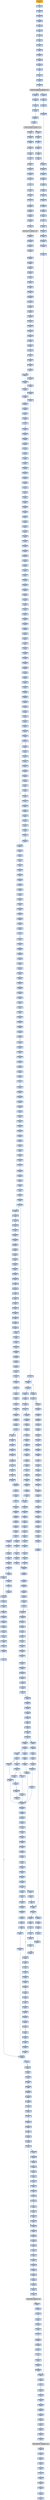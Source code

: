 strict digraph G {
	graph [bgcolor=transparent,
		name=G
	];
	node [color=lightsteelblue,
		fillcolor=lightsteelblue,
		shape=rectangle,
		style=filled
	];
	"0x00425b55"	[label="0x00425b55
repz"];
	"0x00425b57"	[label="0x00425b57
movl"];
	"0x00425b55" -> "0x00425b57"	[color="#000000"];
	"0x004258a5"	[label="0x004258a5
movl"];
	"0x004258a9"	[label="0x004258a9
shll"];
	"0x004258a5" -> "0x004258a9"	[color="#000000"];
	"0x00425a2f"	[label="0x00425a2f
jae"];
	"0x00425a38"	[label="0x00425a38
cmpl"];
	"0x00425a2f" -> "0x00425a38"	[color="#000000",
		label=T];
	"0x00425a31"	[label="0x00425a31
movl"];
	"0x00425a2f" -> "0x00425a31"	[color="#000000",
		label=F];
	"0x00425aab"	[label="0x00425aab
shll"];
	"0x00425aad"	[label="0x00425aad
addl"];
	"0x00425aab" -> "0x00425aad"	[color="#000000"];
	"0x0042505d"	[label="0x0042505d
jne"];
	"0x0042505f"	[label="0x0042505f
leal"];
	"0x0042505d" -> "0x0042505f"	[color="#000000",
		label=F];
	"0x004252b1"	[label="0x004252b1
addl"];
	"0x004252b3"	[label="0x004252b3
addl"];
	"0x004252b1" -> "0x004252b3"	[color="#000000"];
	"0x00425efc"	[label="0x00425efc
movl"];
	"0x00425f03"	[label="0x00425f03
testl"];
	"0x00425efc" -> "0x00425f03"	[color="#000000"];
	"0x00425276"	[label="0x00425276
je"];
	"0x00425389"	[label="0x00425389
movl"];
	"0x00425276" -> "0x00425389"	[color="#000000",
		label=T];
	"0x00425a8d"	[label="0x00425a8d
leal"];
	"0x00425a93"	[label="0x00425a93
movl"];
	"0x00425a8d" -> "0x00425a93"	[color="#000000"];
	"0x00425274"	[label="0x00425274
testl"];
	"0x00425274" -> "0x00425276"	[color="#000000"];
	"0x00425ab5"	[label="0x00425ab5
movl"];
	"0x00425ab9"	[label="0x00425ab9
leal"];
	"0x00425ab5" -> "0x00425ab9"	[color="#000000"];
	"0x0042591a"	[label="0x0042591a
movl"];
	"0x0042591e"	[label="0x0042591e
movl"];
	"0x0042591a" -> "0x0042591e"	[color="#000000"];
	"0x00425155"	[label="0x00425155
jmp"];
	"0x0042515f"	[label="0x0042515f
movl"];
	"0x00425155" -> "0x0042515f"	[color="#000000"];
	"0x0042593d"	[label="0x0042593d
jge"];
	"0x00425943"	[label="0x00425943
cmpl"];
	"0x0042593d" -> "0x00425943"	[color="#000000",
		label=F];
	"0x00425111"	[label="0x00425111
pushl"];
	"0x00425112"	[label="0x00425112
movl"];
	"0x00425111" -> "0x00425112"	[color="#000000"];
	"0x00425d2d"	[label="0x00425d2d
cmpl"];
	"0x00425d32"	[label="0x00425d32
jae"];
	"0x00425d2d" -> "0x00425d32"	[color="#000000"];
	"0x00425183"	[label="0x00425183
pushl"];
	"0x00425189"	[label="0x00425189
call"];
	"0x00425183" -> "0x00425189"	[color="#000000"];
	"0x004258bd"	[label="0x004258bd
movl"];
	"0x004258c1"	[label="0x004258c1
movl"];
	"0x004258bd" -> "0x004258c1"	[color="#000000"];
	"0x00425ab0"	[label="0x00425ab0
cmpl"];
	"0x00425ab3"	[label="0x00425ab3
jb"];
	"0x00425ab0" -> "0x00425ab3"	[color="#000000"];
	"0x00425035"	[label="0x00425035
leal"];
	"0x0042503b"	[label="0x0042503b
pushl"];
	"0x00425035" -> "0x0042503b"	[color="#000000"];
	"0x0042582c"	[label="0x0042582c
addl"];
	"0x00425831"	[label="0x00425831
ret"];
	"0x0042582c" -> "0x00425831"	[color="#000000"];
	"0x00425ce3"	[label="0x00425ce3
repz"];
	"0x00425ce5"	[label="0x00425ce5
popl"];
	"0x00425ce3" -> "0x00425ce5"	[color="#000000"];
	"0x00425aa8"	[label="0x00425aa8
addl"];
	"0x00425aa8" -> "0x00425aab"	[color="#000000"];
	"0x00425101"	[label="0x00425101
movb"];
	"0x00425103"	[label="0x00425103
cmpb"];
	"0x00425101" -> "0x00425103"	[color="#000000"];
	"0x00425a1b"	[label="0x00425a1b
jmp"];
	"0x00425a58"	[label="0x00425a58
movl"];
	"0x00425a1b" -> "0x00425a58"	[color="#000000"];
	"0x00425e26"	[label="0x00425e26
cmpl"];
	"0x00425e29"	[label="0x00425e29
jb"];
	"0x00425e26" -> "0x00425e29"	[color="#000000"];
	"0x00425b69"	[label="0x00425b69
pushl"];
	"0x00425b6a"	[label="0x00425b6a
movl"];
	"0x00425b69" -> "0x00425b6a"	[color="#000000"];
	"0x00425b76"	[label="0x00425b76
call"];
	"0x004257a4"	[label="0x004257a4
pushl"];
	"0x00425b76" -> "0x004257a4"	[color="#000000"];
	"0x00425375"	[label="0x00425375
movl"];
	"0x00425378"	[label="0x00425378
movl"];
	"0x00425375" -> "0x00425378"	[color="#000000"];
	"0x004251c8"	[label="0x004251c8
je"];
	"0x00425243"	[label="0x00425243
movl"];
	"0x004251c8" -> "0x00425243"	[color="#000000",
		label=T];
	"0x004256eb"	[label="0x004256eb
pushl"];
	"0x004256ec"	[label="0x004256ec
leal"];
	"0x004256eb" -> "0x004256ec"	[color="#000000"];
	"0x00425949"	[label="0x00425949
je"];
	"0x00425943" -> "0x00425949"	[color="#000000"];
	"0x00425926"	[label="0x00425926
addl"];
	"0x00425929"	[label="0x00425929
incl"];
	"0x00425926" -> "0x00425929"	[color="#000000"];
	"0x00425a83"	[label="0x00425a83
ret"];
	"0x00425a83" -> "0x00425d2d"	[color="#000000"];
	"0x00425e95"	[label="0x00425e95
addl"];
	"0x00425a83" -> "0x00425e95"	[color="#000000"];
	"0x0042587e"	[label="0x0042587e
movl"];
	"0x00425882"	[label="0x00425882
movl"];
	"0x0042587e" -> "0x00425882"	[color="#000000"];
	"0x004258a1"	[label="0x004258a1
movl"];
	"0x004258a1" -> "0x004258a5"	[color="#000000"];
	"0x0042503c"	[label="0x0042503c
call"];
	GETMODULEHANDLEA_KERNEL32_DLL	[color=lightgrey,
		fillcolor=lightgrey,
		label="GETMODULEHANDLEA_KERNEL32_DLL
GETMODULEHANDLEA-KERNEL32-DLL"];
	"0x0042503c" -> GETMODULEHANDLEA_KERNEL32_DLL	[color="#000000"];
	"0x004252ee"	[label="0x004252ee
testl"];
	"0x004252f0"	[label="0x004252f0
popl"];
	"0x004252ee" -> "0x004252f0"	[color="#000000"];
	"0x00425251"	[label="0x00425251
je"];
	"0x00425264"	[label="0x00425264
movl"];
	"0x00425251" -> "0x00425264"	[color="#000000",
		label=T];
	"0x00425abc"	[label="0x00425abc
pushl"];
	"0x00425ab9" -> "0x00425abc"	[color="#000000"];
	"0x00425826"	[label="0x00425826
movl"];
	"0x00425826" -> "0x0042582c"	[color="#000000"];
	"0x00425a07"	[label="0x00425a07
jae"];
	"0x00425a1d"	[label="0x00425a1d
cmpl"];
	"0x00425a07" -> "0x00425a1d"	[color="#000000",
		label=T];
	"0x00425a09"	[label="0x00425a09
movl"];
	"0x00425a07" -> "0x00425a09"	[color="#000000",
		label=F];
	"0x0042586d"	[label="0x0042586d
leal"];
	"0x00425871"	[label="0x00425871
incl"];
	"0x0042586d" -> "0x00425871"	[color="#000000"];
	"0x004258b7"	[label="0x004258b7
ja"];
	"0x004258b7" -> "0x004258bd"	[color="#000000",
		label=F];
	"0x00425b02"	[label="0x00425b02
movl"];
	"0x00425b06"	[label="0x00425b06
movl"];
	"0x00425b02" -> "0x00425b06"	[color="#000000"];
	"0x004252a8"	[label="0x004252a8
movl"];
	"0x004252aa"	[label="0x004252aa
testl"];
	"0x004252a8" -> "0x004252aa"	[color="#000000"];
	"0x00425f61"	[label="0x00425f61
movl"];
	"0x00425f63"	[label="0x00425f63
jmp"];
	"0x00425f61" -> "0x00425f63"	[color="#000000"];
	"0x00425f14"	[label="0x00425f14
jmp"];
	"0x00425f31"	[label="0x00425f31
movl"];
	"0x00425f14" -> "0x00425f31"	[color="#000000"];
	"0x00425093"	[label="0x00425093
orl"];
	"0x00425095"	[label="0x00425095
je"];
	"0x00425093" -> "0x00425095"	[color="#000000"];
	"0x004257a5"	[label="0x004257a5
movl"];
	"0x004257a7"	[label="0x004257a7
pushl"];
	"0x004257a5" -> "0x004257a7"	[color="#000000"];
	"0x004250fc"	[label="0x004250fc
call"];
	"0x004256c8"	[label="0x004256c8
movl"];
	"0x004250fc" -> "0x004256c8"	[color="#000000"];
	"0x004251c0"	[label="0x004251c0
movl"];
	"0x004251c6"	[label="0x004251c6
subl"];
	"0x004251c0" -> "0x004251c6"	[color="#000000"];
	"0x00425e46"	[label="0x00425e46
movl"];
	"0x00425e49"	[label="0x00425e49
movl"];
	"0x00425e46" -> "0x00425e49"	[color="#000000"];
	"0x00425eab"	[label="0x00425eab
movb"];
	"0x00425ead"	[label="0x00425ead
incl"];
	"0x00425eab" -> "0x00425ead"	[color="#000000"];
	"0x004259a1"	[label="0x004259a1
popl"];
	"0x004259a2"	[label="0x004259a2
popl"];
	"0x004259a1" -> "0x004259a2"	[color="#000000"];
	"0x0042501a"	[label="0x0042501a
addl"];
	"0x0042501c"	[label="0x0042501c
subl"];
	"0x0042501a" -> "0x0042501c"	[color="#000000"];
	"0x0042572f"	[label="0x0042572f
ret"];
	"0x0042572f" -> "0x00425101"	[color="#000000"];
	"0x00425405"	[label="0x00425405
pushl"];
	"0x00425406"	[label="0x00425406
addl"];
	"0x00425405" -> "0x00425406"	[color="#000000"];
	"0x004251b0"	[label="0x004251b0
je"];
	"0x004251ba"	[label="0x004251ba
movl"];
	"0x004251b0" -> "0x004251ba"	[color="#000000",
		label=T];
	"0x0042504e"	[label="0x0042504e
pushl"];
	"0x0042504f"	[label="0x0042504f
call"];
	"0x0042504e" -> "0x0042504f"	[color="#000000"];
	"0x004250a1"	[label="0x004250a1
leal"];
	"0x00425095" -> "0x004250a1"	[color="#000000",
		label=T];
	"0x00425f39"	[label="0x00425f39
movl"];
	"0x00425f3d"	[label="0x00425f3d
incl"];
	"0x00425f39" -> "0x00425f3d"	[color="#000000"];
	"0x004258c9"	[label="0x004258c9
cmpl"];
	"0x004258cc"	[label="0x004258cc
movl"];
	"0x004258c9" -> "0x004258cc"	[color="#000000"];
	"0x004259bc"	[label="0x004259bc
jb"];
	"0x004259be"	[label="0x004259be
movl"];
	"0x004259bc" -> "0x004259be"	[color="#000000",
		label=F];
	"0x004259ee"	[label="0x004259ee
movl"];
	"0x004259bc" -> "0x004259ee"	[color="#000000",
		label=T];
	"0x00425f22"	[label="0x00425f22
leal"];
	"0x00425f25"	[label="0x00425f25
movl"];
	"0x00425f22" -> "0x00425f25"	[color="#000000"];
	"0x0042585e"	[label="0x0042585e
movl"];
	"0x00425862"	[label="0x00425862
jbe"];
	"0x0042585e" -> "0x00425862"	[color="#000000"];
	"0x00425cf1"	[label="0x00425cf1
ret"];
	"0x00425f6c"	[label="0x00425f6c
testb"];
	"0x00425cf1" -> "0x00425f6c"	[color="#000000"];
	"0x0042517c"	[label="0x0042517c
pushl"];
	"0x00425181"	[label="0x00425181
pushl"];
	"0x0042517c" -> "0x00425181"	[color="#000000"];
	"0x004257b1"	[label="0x004257b1
jb"];
	"0x004257e8"	[label="0x004257e8
movl"];
	"0x004257b1" -> "0x004257e8"	[color="#000000",
		label=T];
	"0x004257b3"	[label="0x004257b3
pushl"];
	"0x004257b1" -> "0x004257b3"	[color="#000000",
		label=F];
	"0x00425e90"	[label="0x00425e90
call"];
	"0x004259b0"	[label="0x004259b0
pushl"];
	"0x00425e90" -> "0x004259b0"	[color="#000000"];
	"0x00425ab3" -> "0x00425ab5"	[color="#000000",
		label=F];
	"0x00425062"	[label="0x00425062
jmp"];
	"0x0042505f" -> "0x00425062"	[color="#000000"];
	"0x00425e20"	[label="0x00425e20
testb"];
	"0x00425e22"	[label="0x00425e22
movl"];
	"0x00425e20" -> "0x00425e22"	[color="#000000"];
	"0x004259fb"	[label="0x004259fb
shrl"];
	"0x004259fd"	[label="0x004259fd
movl"];
	"0x004259fb" -> "0x004259fd"	[color="#000000"];
	"0x004250aa"	[label="0x004250aa
je"];
	"0x004250b0"	[label="0x004250b0
pushl"];
	"0x004250aa" -> "0x004250b0"	[color="#000000",
		label=F];
	"0x004252c8"	[label="0x004252c8
je"];
	"0x00425373"	[label="0x00425373
movl"];
	"0x004252c8" -> "0x00425373"	[color="#000000",
		label=T];
	"0x00425d3e"	[label="0x00425d3e
movl"];
	"0x00425d42"	[label="0x00425d42
jmp"];
	"0x00425d3e" -> "0x00425d42"	[color="#000000"];
	"0x004257eb"	[label="0x004257eb
movl"];
	"0x004257ee"	[label="0x004257ee
movl"];
	"0x004257eb" -> "0x004257ee"	[color="#000000"];
	"0x00425bc5"	[label="0x00425bc5
movl"];
	"0x00425bc7"	[label="0x00425bc7
call"];
	"0x00425bc5" -> "0x00425bc7"	[color="#000000"];
	"0x00425cb2"	[label="0x00425cb2
movb"];
	"0x00425cb9"	[label="0x00425cb9
xorl"];
	"0x00425cb2" -> "0x00425cb9"	[color="#000000"];
	"0x004257f2"	[label="0x004257f2
subl"];
	"0x004257ee" -> "0x004257f2"	[color="#000000"];
	"0x004257ad"	[label="0x004257ad
pushl"];
	"0x004257ae"	[label="0x004257ae
cmpl"];
	"0x004257ad" -> "0x004257ae"	[color="#000000"];
	VIRTUALFREE_KERNEL32_DLL	[color=lightgrey,
		fillcolor=lightgrey,
		label="VIRTUALFREE_KERNEL32_DLL
VIRTUALFREE-KERNEL32-DLL"];
	"0x00425189" -> VIRTUALFREE_KERNEL32_DLL	[color="#000000"];
	"0x00425a19"	[label="0x00425a19
movl"];
	"0x00425a19" -> "0x00425a1b"	[color="#000000"];
	"0x00425ecb"	[label="0x00425ecb
movl"];
	"0x00425ece"	[label="0x00425ece
movl"];
	"0x00425ecb" -> "0x00425ece"	[color="#000000"];
	"0x00425a11"	[label="0x00425a11
shrl"];
	"0x00425a14"	[label="0x00425a14
xorl"];
	"0x00425a11" -> "0x00425a14"	[color="#000000"];
	"0x004259c9"	[label="0x004259c9
movl"];
	"0x004259cc"	[label="0x004259cc
movl"];
	"0x004259c9" -> "0x004259cc"	[color="#000000"];
	"0x00425b59"	[label="0x00425b59
stosb"];
	"0x00425b57" -> "0x00425b59"	[color="#000000"];
	"0x00425907"	[label="0x00425907
movw"];
	"0x0042590a"	[label="0x0042590a
shrl"];
	"0x00425907" -> "0x0042590a"	[color="#000000"];
	"0x00425e36"	[label="0x00425e36
movl"];
	"0x00425e39"	[label="0x00425e39
movl"];
	"0x00425e36" -> "0x00425e39"	[color="#000000"];
	"0x004256d2"	[label="0x004256d2
leal"];
	"0x004256d6"	[label="0x004256d6
pushl"];
	"0x004256d2" -> "0x004256d6"	[color="#000000"];
	"0x0042540f"	[label="0x0042540f
movl"];
	"0x00425415"	[label="0x00425415
popa"];
	"0x0042540f" -> "0x00425415"	[color="#000000"];
	"0x00425f74"	[label="0x00425f74
jb"];
	"0x00425f7a"	[label="0x00425f7a
movl"];
	"0x00425f74" -> "0x00425f7a"	[color="#000000",
		label=F];
	"0x004252f1"	[label="0x004252f1
jne"];
	"0x004252f0" -> "0x004252f1"	[color="#000000"];
	"0x00425ce6"	[label="0x00425ce6
popl"];
	"0x00425ce5" -> "0x00425ce6"	[color="#000000"];
	"0x00425b43"	[label="0x00425b43
movl"];
	"0x00425b49"	[label="0x00425b49
movl"];
	"0x00425b43" -> "0x00425b49"	[color="#000000"];
	"0x00425271"	[label="0x00425271
movl"];
	"0x00425271" -> "0x00425274"	[color="#000000"];
	"0x00425161"	[label="0x00425161
movl"];
	"0x00425163"	[label="0x00425163
addl"];
	"0x00425161" -> "0x00425163"	[color="#000000"];
	"0x004250a7"	[label="0x004250a7
cmpl"];
	"0x004250a1" -> "0x004250a7"	[color="#000000"];
	"0x00425e6a"	[label="0x00425e6a
movl"];
	"0x00425e6d"	[label="0x00425e6d
movl"];
	"0x00425e6a" -> "0x00425e6d"	[color="#000000"];
	"0x0042500d"	[label="0x0042500d
ret"];
	"0x00425008"	[label="0x00425008
jmp"];
	"0x0042500d" -> "0x00425008"	[color="#000000"];
	"0x00425911"	[label="0x00425911
movl"];
	"0x00425915"	[label="0x00425915
andl"];
	"0x00425911" -> "0x00425915"	[color="#000000"];
	"0x004259b5"	[label="0x004259b5
pushl"];
	"0x004259b6"	[label="0x004259b6
movl"];
	"0x004259b5" -> "0x004259b6"	[color="#000000"];
	"0x00425e8a"	[label="0x00425e8a
leal"];
	"0x00425e8a" -> "0x00425e90"	[color="#000000"];
	"0x0042504d"	[label="0x0042504d
pushl"];
	"0x0042504d" -> "0x0042504e"	[color="#000000"];
	"0x00425a42"	[label="0x00425a42
jmp"];
	"0x00425a42" -> "0x00425a58"	[color="#000000"];
	"0x004251c6" -> "0x004251c8"	[color="#000000"];
	"0x00425022"	[label="0x00425022
cmpl"];
	"0x00425029"	[label="0x00425029
movl"];
	"0x00425022" -> "0x00425029"	[color="#000000"];
	"0x00425bb6"	[label="0x00425bb6
jne"];
	"0x00425bc3"	[label="0x00425bc3
xorl"];
	"0x00425bb6" -> "0x00425bc3"	[color="#000000",
		label=T];
	"0x0042597a"	[label="0x0042597a
andl"];
	"0x0042597f"	[label="0x0042597f
movl"];
	"0x0042597a" -> "0x0042597f"	[color="#000000"];
	"0x004259b1"	[label="0x004259b1
pushl"];
	"0x004259b2"	[label="0x004259b2
pushl"];
	"0x004259b1" -> "0x004259b2"	[color="#000000"];
	"0x00425a22"	[label="0x00425a22
cmpl"];
	"0x00425a25"	[label="0x00425a25
sbbl"];
	"0x00425a22" -> "0x00425a25"	[color="#000000"];
	"0x0042580f"	[label="0x0042580f
movl"];
	"0x00425813"	[label="0x00425813
movl"];
	"0x0042580f" -> "0x00425813"	[color="#000000"];
	"0x00425176"	[label="0x00425176
andl"];
	"0x00425179"	[label="0x00425179
repz"];
	"0x00425176" -> "0x00425179"	[color="#000000"];
	"0x004257bd"	[label="0x004257bd
incl"];
	"0x004257be"	[label="0x004257be
movb"];
	"0x004257bd" -> "0x004257be"	[color="#000000"];
	"0x00425ca5"	[label="0x00425ca5
jne"];
	"0x00425ca5" -> "0x00425cb2"	[color="#000000",
		label=T];
	"0x00425f6e"	[label="0x00425f6e
je"];
	"0x00425f6c" -> "0x00425f6e"	[color="#000000"];
	"0x00425ccd"	[label="0x00425ccd
movb"];
	"0x00425cd4"	[label="0x00425cd4
movl"];
	"0x00425ccd" -> "0x00425cd4"	[color="#000000"];
	"0x00425840"	[label="0x00425840
movl"];
	"0x00425845"	[label="0x00425845
movl"];
	"0x00425840" -> "0x00425845"	[color="#000000"];
	"0x00425398"	[label="0x00425398
pushl"];
	"0x0042539a"	[label="0x0042539a
pushl"];
	"0x00425398" -> "0x0042539a"	[color="#000000"];
	"0x004257de"	[label="0x004257de
movl"];
	"0x004257e0"	[label="0x004257e0
movl"];
	"0x004257de" -> "0x004257e0"	[color="#000000"];
	"0x004257e5"	[label="0x004257e5
jae"];
	"0x004257e7"	[label="0x004257e7
popl"];
	"0x004257e5" -> "0x004257e7"	[color="#000000",
		label=F];
	"0x004258c4"	[label="0x004258c4
movl"];
	"0x004258c1" -> "0x004258c4"	[color="#000000"];
	"0x00425365"	[label="0x00425365
movl"];
	"0x004252f1" -> "0x00425365"	[color="#000000",
		label=T];
	"0x004257e3"	[label="0x004257e3
cmpl"];
	"0x004257e0" -> "0x004257e3"	[color="#000000"];
	"0x00425e50"	[label="0x00425e50
andl"];
	"0x00425e55"	[label="0x00425e55
addl"];
	"0x00425e50" -> "0x00425e55"	[color="#000000"];
	"0x0042526f"	[label="0x0042526f
addl"];
	"0x0042526f" -> "0x00425271"	[color="#000000"];
	"0x0042599f"	[label="0x0042599f
jb"];
	"0x0042599f" -> "0x004259a1"	[color="#000000",
		label=F];
	"0x00425b6c"	[label="0x00425b6c
pushl"];
	"0x00425b6a" -> "0x00425b6c"	[color="#000000"];
	"0x0042537e"	[label="0x0042537e
movl"];
	"0x00425384"	[label="0x00425384
jmp"];
	"0x0042537e" -> "0x00425384"	[color="#000000"];
	"0x004257ae" -> "0x004257b1"	[color="#000000"];
	"0x0042540d"	[label="0x0042540d
orl"];
	"0x0042540d" -> "0x0042540f"	[color="#000000"];
	"0x0042538f"	[label="0x0042538f
movl"];
	"0x00425389" -> "0x0042538f"	[color="#000000"];
	"0x004259ad"	[label="0x004259ad
ret"];
	"0x00425ca3"	[label="0x00425ca3
testb"];
	"0x004259ad" -> "0x00425ca3"	[color="#000000"];
	"0x00425bb4"	[label="0x00425bb4
testb"];
	"0x004259ad" -> "0x00425bb4"	[color="#000000"];
	"0x00425ede"	[label="0x00425ede
subl"];
	"0x00425ee0"	[label="0x00425ee0
addl"];
	"0x00425ede" -> "0x00425ee0"	[color="#000000"];
	"0x004259a3"	[label="0x004259a3
popl"];
	"0x004259a4"	[label="0x004259a4
movb"];
	"0x004259a3" -> "0x004259a4"	[color="#000000"];
	"0x0042590d"	[label="0x0042590d
repz"];
	"0x0042590f"	[label="0x0042590f
movl"];
	"0x0042590d" -> "0x0042590f"	[color="#000000"];
	"0x00425994"	[label="0x00425994
movl"];
	"0x00425996"	[label="0x00425996
movl"];
	"0x00425994" -> "0x00425996"	[color="#000000"];
	"0x00425f5d"	[label="0x00425f5d
movl"];
	"0x00425f5d" -> "0x00425f61"	[color="#000000"];
	"0x0042516f"	[label="0x0042516f
sarl"];
	"0x00425172"	[label="0x00425172
repz"];
	"0x0042516f" -> "0x00425172"	[color="#000000"];
	"0x00425a5a"	[label="0x00425a5a
movl"];
	"0x00425a58" -> "0x00425a5a"	[color="#000000"];
	"0x00425f51"	[label="0x00425f51
movl"];
	"0x00425f53"	[label="0x00425f53
cmpl"];
	"0x00425f51" -> "0x00425f53"	[color="#000000"];
	"0x00425a27"	[label="0x00425a27
addl"];
	"0x00425a25" -> "0x00425a27"	[color="#000000"];
	"0x00425e58"	[label="0x00425e58
orl"];
	"0x00425e55" -> "0x00425e58"	[color="#000000"];
	"0x00425888"	[label="0x00425888
movl"];
	"0x0042588c"	[label="0x0042588c
xorl"];
	"0x00425888" -> "0x0042588c"	[color="#000000"];
	"0x00425f55"	[label="0x00425f55
jb"];
	"0x00425f53" -> "0x00425f55"	[color="#000000"];
	"0x004257e8" -> "0x004257eb"	[color="#000000"];
	"0x0042508d"	[label="0x0042508d
movl"];
	"0x00425062" -> "0x0042508d"	[color="#000000"];
	"0x0042590a" -> "0x0042590d"	[color="#000000"];
	"0x00425a3b"	[label="0x00425a3b
jae"];
	"0x00425a3d"	[label="0x00425a3d
movl"];
	"0x00425a3b" -> "0x00425a3d"	[color="#000000",
		label=F];
	"0x00425a44"	[label="0x00425a44
cmpl"];
	"0x00425a3b" -> "0x00425a44"	[color="#000000",
		label=T];
	"0x0042596d"	[label="0x0042596d
movb"];
	"0x00425970"	[label="0x00425970
testb"];
	"0x0042596d" -> "0x00425970"	[color="#000000"];
	"0x00425ee2"	[label="0x00425ee2
shrl"];
	"0x00425ee0" -> "0x00425ee2"	[color="#000000"];
	"0x00425f2b"	[label="0x00425f2b
movl"];
	"0x00425f2b" -> "0x00425f31"	[color="#000000"];
	"0x00425f4e"	[label="0x00425f4e
movb"];
	"0x00425f4e" -> "0x00425f51"	[color="#000000"];
	"0x00425cbb"	[label="0x00425cbb
cmpb"];
	"0x00425cc3"	[label="0x00425cc3
jne"];
	"0x00425cbb" -> "0x00425cc3"	[color="#000000"];
	"0x0042588e"	[label="0x0042588e
movl"];
	"0x0042588c" -> "0x0042588e"	[color="#000000"];
	"0x004259c2"	[label="0x004259c2
incl"];
	"0x004259c3"	[label="0x004259c3
movb"];
	"0x004259c2" -> "0x004259c3"	[color="#000000"];
	"0x004256ea"	[label="0x004256ea
pushl"];
	"0x004256ea" -> "0x004256eb"	[color="#000000"];
	"0x00425af9"	[label="0x00425af9
addl"];
	"0x00425afe"	[label="0x00425afe
popl"];
	"0x00425af9" -> "0x00425afe"	[color="#000000"];
	"0x00425ceb"	[label="0x00425ceb
addl"];
	"0x00425ceb" -> "0x00425cf1"	[color="#000000"];
	"0x00425ce7"	[label="0x00425ce7
popl"];
	"0x00425ce6" -> "0x00425ce7"	[color="#000000"];
	"0x00425abd"	[label="0x00425abd
pushl"];
	"0x00425ac2"	[label="0x00425ac2
call"];
	"0x00425abd" -> "0x00425ac2"	[color="#000000"];
	"0x00425e4c"	[label="0x00425e4c
movl"];
	"0x00425e4c" -> "0x00425e50"	[color="#000000"];
	"0x00425f3e"	[label="0x00425f3e
leal"];
	"0x00425f41"	[label="0x00425f41
cmpl"];
	"0x00425f3e" -> "0x00425f41"	[color="#000000"];
	"0x00425cc3" -> "0x00425ccd"	[color="#000000",
		label=T];
	"0x00425cc5"	[label="0x00425cc5
incl"];
	"0x00425cc3" -> "0x00425cc5"	[color="#000000",
		label=F];
	"0x0042584b"	[label="0x0042584b
xorl"];
	"0x0042584d"	[label="0x0042584d
leal"];
	"0x0042584b" -> "0x0042584d"	[color="#000000"];
	"0x00425964"	[label="0x00425964
jbe"];
	"0x00425966"	[label="0x00425966
movl"];
	"0x00425964" -> "0x00425966"	[color="#000000",
		label=F];
	"0x00425e67"	[label="0x00425e67
movl"];
	"0x00425e67" -> "0x00425e6a"	[color="#000000"];
	"0x00425269"	[label="0x00425269
movl"];
	"0x00425269" -> "0x0042526f"	[color="#000000"];
	"0x00425a96"	[label="0x00425a96
call"];
	"0x00425cf2"	[label="0x00425cf2
call"];
	"0x00425a96" -> "0x00425cf2"	[color="#000000"];
	"0x0042583f"	[label="0x0042583f
pushl"];
	"0x0042583f" -> "0x00425840"	[color="#000000"];
	"0x004257fb"	[label="0x004257fb
subl"];
	"0x004257fd"	[label="0x004257fd
andl"];
	"0x004257fb" -> "0x004257fd"	[color="#000000"];
	"0x00425e9c"	[label="0x00425e9c
cmpl"];
	"0x00425ea0"	[label="0x00425ea0
jb"];
	"0x00425e9c" -> "0x00425ea0"	[color="#000000"];
	"0x00425af8"	[label="0x00425af8
popl"];
	"0x00425af8" -> "0x00425af9"	[color="#000000"];
	"0x004256cc"	[label="0x004256cc
subl"];
	"0x004256c8" -> "0x004256cc"	[color="#000000"];
	"0x00425289"	[label="0x00425289
jne"];
	"0x00425292"	[label="0x00425292
movl"];
	"0x00425289" -> "0x00425292"	[color="#000000",
		label=T];
	"0x004258d3"	[label="0x004258d3
jl"];
	"0x004258d5"	[label="0x004258d5
movl"];
	"0x004258d3" -> "0x004258d5"	[color="#000000",
		label=F];
	"0x00425922"	[label="0x00425922
movl"];
	"0x004258d3" -> "0x00425922"	[color="#000000",
		label=T];
	"0x004258cf"	[label="0x004258cf
movl"];
	"0x004258cc" -> "0x004258cf"	[color="#000000"];
	"0x0042540c"	[label="0x0042540c
popl"];
	"0x00425406" -> "0x0042540c"	[color="#000000"];
	"0x00425851"	[label="0x00425851
xorl"];
	"0x00425853"	[label="0x00425853
repz"];
	"0x00425851" -> "0x00425853"	[color="#000000"];
	"0x00425e80"	[label="0x00425e80
subl"];
	"0x00425e82"	[label="0x00425e82
andl"];
	"0x00425e80" -> "0x00425e82"	[color="#000000"];
	"0x00425f37"	[label="0x00425f37
movl"];
	"0x00425f37" -> "0x00425f39"	[color="#000000"];
	"0x004250fa"	[label="0x004250fa
pushl"];
	"0x004250fb"	[label="0x004250fb
pushl"];
	"0x004250fa" -> "0x004250fb"	[color="#000000"];
	"0x00425a62"	[label="0x00425a62
movl"];
	"0x00425a65"	[label="0x00425a65
movl"];
	"0x00425a62" -> "0x00425a65"	[color="#000000"];
	"0x00425e74"	[label="0x00425e74
addl"];
	"0x00425e76"	[label="0x00425e76
shrl"];
	"0x00425e74" -> "0x00425e76"	[color="#000000"];
	"0x00425d3a"	[label="0x00425d3a
incl"];
	"0x00425d3b"	[label="0x00425d3b
incl"];
	"0x00425d3a" -> "0x00425d3b"	[color="#000000"];
	"0x00425b30"	[label="0x00425b30
xorl"];
	"0x00425b32"	[label="0x00425b32
movl"];
	"0x00425b30" -> "0x00425b32"	[color="#000000"];
	"0x00425a7d"	[label="0x00425a7d
popl"];
	"0x00425a7e"	[label="0x00425a7e
popl"];
	"0x00425a7d" -> "0x00425a7e"	[color="#000000"];
	"0x004257cb"	[label="0x004257cb
shll"];
	"0x004257ce"	[label="0x004257ce
andl"];
	"0x004257cb" -> "0x004257ce"	[color="#000000"];
	"0x00425b6d"	[label="0x00425b6d
pushl"];
	"0x00425b6c" -> "0x00425b6d"	[color="#000000"];
	"0x00425983"	[label="0x00425983
movl"];
	"0x00425986"	[label="0x00425986
xorl"];
	"0x00425983" -> "0x00425986"	[color="#000000"];
	"0x0042500b"	[label="0x0042500b
incl"];
	"0x0042500c"	[label="0x0042500c
pushl"];
	"0x0042500b" -> "0x0042500c"	[color="#000000"];
	"0x0042500a"	[label="0x0042500a
popl"];
	"0x0042500a" -> "0x0042500b"	[color="#000000"];
	"0x0042599c"	[label="0x0042599c
incl"];
	"0x0042599d"	[label="0x0042599d
cmpl"];
	"0x0042599c" -> "0x0042599d"	[color="#000000"];
	"0x00425b12"	[label="0x00425b12
movl"];
	"0x00425b14"	[label="0x00425b14
movl"];
	"0x00425b12" -> "0x00425b14"	[color="#000000"];
	"0x00425056"	[label="0x00425056
movb"];
	"0x00425058"	[label="0x00425058
scasb"];
	"0x00425056" -> "0x00425058"	[color="#000000"];
	"0x00425f81"	[label="0x00425f81
popl"];
	"0x00425f82"	[label="0x00425f82
popl"];
	"0x00425f81" -> "0x00425f82"	[color="#000000"];
	"0x0042598f"	[label="0x0042598f
leal"];
	"0x00425993"	[label="0x00425993
incl"];
	"0x0042598f" -> "0x00425993"	[color="#000000"];
	"0x00425249"	[label="0x00425249
movl"];
	"0x0042524f"	[label="0x0042524f
orl"];
	"0x00425249" -> "0x0042524f"	[color="#000000"];
	"0x00425bad"	[label="0x00425bad
movl"];
	"0x00425baf"	[label="0x00425baf
call"];
	"0x00425bad" -> "0x00425baf"	[color="#000000"];
	"0x0042592b"	[label="0x0042592b
addl"];
	"0x0042592e"	[label="0x0042592e
cmpl"];
	"0x0042592b" -> "0x0042592e"	[color="#000000"];
	"0x00425879"	[label="0x00425879
movl"];
	"0x00425879" -> "0x0042587e"	[color="#000000"];
	"0x00425aff"	[label="0x00425aff
ret"];
	"0x004256dc"	[label="0x004256dc
movl"];
	"0x00425aff" -> "0x004256dc"	[color="#000000"];
	"0x00425042"	[label="0x00425042
movl"];
	"0x00425048"	[label="0x00425048
movl"];
	"0x00425042" -> "0x00425048"	[color="#000000"];
	"0x004257db"	[label="0x004257db
movl"];
	"0x004257db" -> "0x004257de"	[color="#000000"];
	"0x00425e42"	[label="0x00425e42
movb"];
	"0x00425e42" -> "0x00425e46"	[color="#000000"];
	"0x00425e41"	[label="0x00425e41
incl"];
	"0x00425e41" -> "0x00425e42"	[color="#000000"];
	"0x00425a5d"	[label="0x00425a5d
addl"];
	"0x00425a5f"	[label="0x00425a5f
movl"];
	"0x00425a5d" -> "0x00425a5f"	[color="#000000"];
	"0x00425169"	[label="0x00425169
movl"];
	"0x00425163" -> "0x00425169"	[color="#000000"];
	"0x00425f43"	[label="0x00425f43
movl"];
	"0x00425f45"	[label="0x00425f45
jae"];
	"0x00425f43" -> "0x00425f45"	[color="#000000"];
	"0x00425a00"	[label="0x00425a00
andl"];
	"0x00425a05"	[label="0x00425a05
cmpl"];
	"0x00425a00" -> "0x00425a05"	[color="#000000"];
	"0x00425935"	[label="0x00425935
movl"];
	"0x00425939"	[label="0x00425939
movl"];
	"0x00425935" -> "0x00425939"	[color="#000000"];
	"0x00425e72"	[label="0x00425e72
subl"];
	"0x00425e72" -> "0x00425e74"	[color="#000000"];
	"0x00425d3c"	[label="0x00425d3c
movl"];
	"0x00425d3c" -> "0x00425d3e"	[color="#000000"];
	"0x004259a2" -> "0x004259a3"	[color="#000000"];
	"0x004258e9"	[label="0x004258e9
movl"];
	"0x004258eb"	[label="0x004258eb
andl"];
	"0x004258e9" -> "0x004258eb"	[color="#000000"];
	"0x00425392"	[label="0x00425392
addl"];
	"0x0042538f" -> "0x00425392"	[color="#000000"];
	"0x00425eae"	[label="0x00425eae
movb"];
	"0x00425eb2"	[label="0x00425eb2
movl"];
	"0x00425eae" -> "0x00425eb2"	[color="#000000"];
	"0x00425e78"	[label="0x00425e78
movl"];
	"0x00425e76" -> "0x00425e78"	[color="#000000"];
	"0x00425cf8"	[label="0x00425cf8
popl"];
	"0x00425cf9"	[label="0x00425cf9
subl"];
	"0x00425cf8" -> "0x00425cf9"	[color="#000000"];
	"0x00425804"	[label="0x00425804
addl"];
	"0x00425806"	[label="0x00425806
popl"];
	"0x00425804" -> "0x00425806"	[color="#000000"];
	"0x00425aa2"	[label="0x00425aa2
popl"];
	"0x00425aa3"	[label="0x00425aa3
movl"];
	"0x00425aa2" -> "0x00425aa3"	[color="#000000"];
	"0x00425ef3"	[label="0x00425ef3
shrl"];
	"0x00425ef5"	[label="0x00425ef5
addl"];
	"0x00425ef3" -> "0x00425ef5"	[color="#000000"];
	"0x0042595a"	[label="0x0042595a
movl"];
	"0x00425949" -> "0x0042595a"	[color="#000000",
		label=T];
	"0x0042524f" -> "0x00425251"	[color="#000000"];
	"0x004257a8"	[label="0x004257a8
movl"];
	"0x004257a7" -> "0x004257a8"	[color="#000000"];
	"0x00425121"	[label="0x00425121
je"];
	"0x00425151"	[label="0x00425151
popl"];
	"0x00425121" -> "0x00425151"	[color="#000000",
		label=T];
	"0x004252bb"	[label="0x004252bb
movl"];
	"0x004252be"	[label="0x004252be
addl"];
	"0x004252bb" -> "0x004252be"	[color="#000000"];
	"0x00425a86"	[label="0x00425a86
pushl"];
	"0x00425a87"	[label="0x00425a87
movl"];
	"0x00425a86" -> "0x00425a87"	[color="#000000"];
	"0x00425b2a"	[label="0x00425b2a
movl"];
	"0x00425b2a" -> "0x00425b30"	[color="#000000"];
	"0x00425384" -> "0x00425271"	[color="#000000"];
	"0x00425e3f"	[label="0x00425e3f
movb"];
	"0x00425e3f" -> "0x00425e41"	[color="#000000"];
	"0x00425877"	[label="0x00425877
jb"];
	"0x00425877" -> "0x00425879"	[color="#000000",
		label=F];
	"0x004259b0" -> "0x004259b1"	[color="#000000"];
	"0x00425f47"	[label="0x00425f47
movl"];
	"0x00425f45" -> "0x00425f47"	[color="#000000",
		label=F];
	"0x00425ee4"	[label="0x00425ee4
movl"];
	"0x00425ee2" -> "0x00425ee4"	[color="#000000"];
	"0x0042502f"	[label="0x0042502f
jne"];
	"0x00425029" -> "0x0042502f"	[color="#000000"];
	"0x00425845" -> "0x0042584b"	[color="#000000"];
	"0x00425114"	[label="0x00425114
subl"];
	"0x00425117"	[label="0x00425117
movl"];
	"0x00425114" -> "0x00425117"	[color="#000000"];
	"0x00425872"	[label="0x00425872
incl"];
	"0x00425871" -> "0x00425872"	[color="#000000"];
	"0x004257d4"	[label="0x004257d4
orl"];
	"0x004257ce" -> "0x004257d4"	[color="#000000"];
	"0x00425f07"	[label="0x00425f07
movl"];
	"0x00425f0d"	[label="0x00425f0d
movl"];
	"0x00425f07" -> "0x00425f0d"	[color="#000000"];
	"0x0042583a"	[label="0x0042583a
pushl"];
	"0x0042583b"	[label="0x0042583b
pushl"];
	"0x0042583a" -> "0x0042583b"	[color="#000000"];
	"0x00425cea"	[label="0x00425cea
popl"];
	"0x00425cea" -> "0x00425ceb"	[color="#000000"];
	"0x00425169" -> "0x0042516f"	[color="#000000"];
	"0x00425988"	[label="0x00425988
movb"];
	"0x00425986" -> "0x00425988"	[color="#000000"];
	"0x00425aaf"	[label="0x00425aaf
incl"];
	"0x00425aad" -> "0x00425aaf"	[color="#000000"];
	"0x00425f7e"	[label="0x00425f7e
movl"];
	"0x00425f7a" -> "0x00425f7e"	[color="#000000"];
	"0x00425892"	[label="0x00425892
movl"];
	"0x0042588e" -> "0x00425892"	[color="#000000"];
	"0x00425b1e"	[label="0x00425b1e
movl"];
	"0x00425b24"	[label="0x00425b24
movl"];
	"0x00425b1e" -> "0x00425b24"	[color="#000000"];
	"0x0042590f" -> "0x00425911"	[color="#000000"];
	"0x00425ee9"	[label="0x00425ee9
movl"];
	"0x00425eec"	[label="0x00425eec
subl"];
	"0x00425ee9" -> "0x00425eec"	[color="#000000"];
	"0x00425243" -> "0x00425249"	[color="#000000"];
	"0x00425eb5"	[label="0x00425eb5
movl"];
	"0x00425eb2" -> "0x00425eb5"	[color="#000000"];
	"0x00425972"	[label="0x00425972
je"];
	"0x00425970" -> "0x00425972"	[color="#000000"];
	"0x00425b6e"	[label="0x00425b6e
leal"];
	"0x00425b6d" -> "0x00425b6e"	[color="#000000"];
	"0x0042500c" -> "0x0042500d"	[color="#000000"];
	"0x004251ae"	[label="0x004251ae
orl"];
	"0x004251ae" -> "0x004251b0"	[color="#000000"];
	"0x004250fb" -> "0x004250fc"	[color="#000000"];
	"0x00425106"	[label="0x00425106
jne"];
	"0x00425103" -> "0x00425106"	[color="#000000"];
	"0x0042517b"	[label="0x0042517b
popl"];
	"0x0042517b" -> "0x0042517c"	[color="#000000"];
	"0x004256d7"	[label="0x004256d7
call"];
	"0x004256d6" -> "0x004256d7"	[color="#000000"];
	"0x0042500e"	[label="0x0042500e
call"];
	"0x00425008" -> "0x0042500e"	[color="#000000"];
	"0x00425817"	[label="0x00425817
movl"];
	"0x00425813" -> "0x00425817"	[color="#000000"];
	"0x00425174"	[label="0x00425174
movl"];
	"0x00425174" -> "0x00425176"	[color="#000000"];
	"0x004257f4"	[label="0x004257f4
shrl"];
	"0x004257f6"	[label="0x004257f6
movl"];
	"0x004257f4" -> "0x004257f6"	[color="#000000"];
	"0x00425396"	[label="0x00425396
pushl"];
	"0x00425397"	[label="0x00425397
pushl"];
	"0x00425396" -> "0x00425397"	[color="#000000"];
	"0x00425e29" -> "0x00425e9c"	[color="#000000",
		label=T];
	"0x00425e2b"	[label="0x00425e2b
movl"];
	"0x00425e29" -> "0x00425e2b"	[color="#000000",
		label=F];
	"0x00425e6d" -> "0x00425e72"	[color="#000000"];
	"0x004259e6"	[label="0x004259e6
movl"];
	"0x004259e9"	[label="0x004259e9
cmpl"];
	"0x004259e6" -> "0x004259e9"	[color="#000000"];
	"0x00425d34"	[label="0x00425d34
movl"];
	"0x00425d32" -> "0x00425d34"	[color="#000000",
		label=F];
	"0x004259f4"	[label="0x004259f4
movl"];
	"0x004259f9"	[label="0x004259f9
subl"];
	"0x004259f4" -> "0x004259f9"	[color="#000000"];
	"0x00425b9c"	[label="0x00425b9c
incl"];
	"0x00425b9d"	[label="0x00425b9d
cmpl"];
	"0x00425b9c" -> "0x00425b9d"	[color="#000000"];
	"0x00425834"	[label="0x00425834
subl"];
	"0x00425baf" -> "0x00425834"	[color="#000000"];
	"0x00425ef7"	[label="0x00425ef7
cmpl"];
	"0x00425ef5" -> "0x00425ef7"	[color="#000000"];
	"0x004252c0"	[label="0x004252c0
addl"];
	"0x004252c6"	[label="0x004252c6
testl"];
	"0x004252c0" -> "0x004252c6"	[color="#000000"];
	"0x00425425"	[label="0x00425425
ret"];
	"0x00425ed1"	[label="0x00425ed1
jae"];
	"0x00425ece" -> "0x00425ed1"	[color="#000000"];
	"0x00425ec4"	[label="0x00425ec4
orl"];
	"0x00425ec6"	[label="0x00425ec6
movl"];
	"0x00425ec4" -> "0x00425ec6"	[color="#000000"];
	"0x004257d6"	[label="0x004257d6
movl"];
	"0x004257d9"	[label="0x004257d9
addl"];
	"0x004257d6" -> "0x004257d9"	[color="#000000"];
	"0x00425059"	[label="0x00425059
jne"];
	"0x0042505b"	[label="0x0042505b
cmpb"];
	"0x00425059" -> "0x0042505b"	[color="#000000",
		label=F];
	"0x004259b3"	[label="0x004259b3
movl"];
	"0x004259b2" -> "0x004259b3"	[color="#000000"];
	"0x0042539d"	[label="0x0042539d
pushl"];
	"0x0042539e"	[label="0x0042539e
call"];
	"0x0042539d" -> "0x0042539e"	[color="#000000"];
	"0x004258e0"	[label="0x004258e0
movl"];
	"0x004258e6"	[label="0x004258e6
shrl"];
	"0x004258e0" -> "0x004258e6"	[color="#000000"];
	"0x004258d8"	[label="0x004258d8
movl"];
	"0x004258d5" -> "0x004258d8"	[color="#000000"];
	"0x00425f25" -> "0x00425f2b"	[color="#000000"];
	"0x00425b74"	[label="0x00425b74
movl"];
	"0x00425b74" -> "0x00425b76"	[color="#000000"];
	"0x00425aaf" -> "0x00425ab0"	[color="#000000"];
	"0x00425b71"	[label="0x00425b71
pushl"];
	"0x00425b72"	[label="0x00425b72
pushl"];
	"0x00425b71" -> "0x00425b72"	[color="#000000"];
	"0x004259ec"	[label="0x004259ec
jae"];
	"0x004259ec" -> "0x004259ee"	[color="#000000",
		label=F];
	"0x00425a85"	[label="0x00425a85
pushl"];
	"0x00425a85" -> "0x00425a86"	[color="#000000"];
	"0x00425d38"	[label="0x00425d38
movl"];
	"0x00425d38" -> "0x00425d3a"	[color="#000000"];
	"0x00425181" -> "0x00425183"	[color="#000000"];
	"0x0042515f" -> "0x00425161"	[color="#000000"];
	"0x00425e7d"	[label="0x00425e7d
movl"];
	"0x00425e7d" -> "0x00425e80"	[color="#000000"];
	"0x00425420"	[label="0x00425420
pushl"];
	"0x00425420" -> "0x00425425"	[color="#000000"];
	"0x0042540c" -> "0x0042540d"	[color="#000000"];
	"0x00425834" -> "0x0042583a"	[color="#000000"];
	"0x00425a38" -> "0x00425a3b"	[color="#000000"];
	"0x00425108"	[label="0x00425108
incb"];
	"0x0042510e"	[label="0x0042510e
pushl"];
	"0x00425108" -> "0x0042510e"	[color="#000000"];
	"0x00425153"	[label="0x00425153
popl"];
	"0x00425154"	[label="0x00425154
popl"];
	"0x00425153" -> "0x00425154"	[color="#000000"];
	"0x00425b08"	[label="0x00425b08
movl"];
	"0x00425b0c"	[label="0x00425b0c
pushl"];
	"0x00425b08" -> "0x00425b0c"	[color="#000000"];
	"0x00425869"	[label="0x00425869
movl"];
	"0x00425869" -> "0x0042586d"	[color="#000000"];
	"0x00425a49"	[label="0x00425a49
movl"];
	"0x00425a4e"	[label="0x00425a4e
jmp"];
	"0x00425a49" -> "0x00425a4e"	[color="#000000"];
	"0x00425394"	[label="0x00425394
pushl"];
	"0x00425395"	[label="0x00425395
pushl"];
	"0x00425394" -> "0x00425395"	[color="#000000"];
	"0x004258f4"	[label="0x004258f4
movb"];
	"0x004258f6"	[label="0x004258f6
movl"];
	"0x004258f4" -> "0x004258f6"	[color="#000000"];
	"0x004259d3"	[label="0x004259d3
andl"];
	"0x004259d9"	[label="0x004259d9
orl"];
	"0x004259d3" -> "0x004259d9"	[color="#000000"];
	VIRTUALPROTECT_KERNEL32_DLL	[color=lightgrey,
		fillcolor=lightgrey,
		label="VIRTUALPROTECT_KERNEL32_DLL
VIRTUALPROTECT-KERNEL32-DLL"];
	"0x004253ff"	[label="0x004253ff
popl"];
	VIRTUALPROTECT_KERNEL32_DLL -> "0x004253ff"	[color="#000000"];
	"0x0042583d"	[label="0x0042583d
movl"];
	"0x0042583d" -> "0x0042583f"	[color="#000000"];
	"0x00425873"	[label="0x00425873
cmpl"];
	"0x00425872" -> "0x00425873"	[color="#000000"];
	"0x00425b24" -> "0x00425b2a"	[color="#000000"];
	"0x00425a36"	[label="0x00425a36
jmp"];
	"0x00425a31" -> "0x00425a36"	[color="#000000"];
	"0x00425e62"	[label="0x00425e62
movl"];
	"0x00425e65"	[label="0x00425e65
jae"];
	"0x00425e62" -> "0x00425e65"	[color="#000000"];
	"0x00425904"	[label="0x00425904
shll"];
	"0x00425904" -> "0x00425907"	[color="#000000"];
	"0x00425974"	[label="0x00425974
movl"];
	"0x00425974" -> "0x0042597a"	[color="#000000"];
	"0x00425823"	[label="0x00425823
leal"];
	"0x00425823" -> "0x00425826"	[color="#000000"];
	"0x00425cc9"	[label="0x00425cc9
jb"];
	"0x00425ccb"	[label="0x00425ccb
jmp"];
	"0x00425cc9" -> "0x00425ccb"	[color="#000000",
		label=F];
	"0x004250eb"	[label="0x004250eb
addl"];
	"0x004250f1"	[label="0x004250f1
pushl"];
	"0x004250eb" -> "0x004250f1"	[color="#000000"];
	"0x004252b9"	[label="0x004252b9
movl"];
	"0x004252b9" -> "0x004252bb"	[color="#000000"];
	"0x004259de"	[label="0x004259de
addl"];
	"0x004259e1"	[label="0x004259e1
movl"];
	"0x004259de" -> "0x004259e1"	[color="#000000"];
	"0x004258c7"	[label="0x004258c7
addl"];
	"0x004258c4" -> "0x004258c7"	[color="#000000"];
	"0x004258ad"	[label="0x004258ad
cmpl"];
	"0x004258b3"	[label="0x004258b3
movl"];
	"0x004258ad" -> "0x004258b3"	[color="#000000"];
	"0x00425931"	[label="0x00425931
movl"];
	"0x00425931" -> "0x00425935"	[color="#000000"];
	"0x0042501c" -> "0x00425022"	[color="#000000"];
	"0x00425f3d" -> "0x00425f3e"	[color="#000000"];
	"0x00425efa"	[label="0x00425efa
jae"];
	"0x00425ef7" -> "0x00425efa"	[color="#000000"];
	"0x004257bb"	[label="0x004257bb
movb"];
	"0x004257bb" -> "0x004257bd"	[color="#000000"];
	"0x0042505b" -> "0x0042505d"	[color="#000000"];
	"0x0042571a"	[label="0x0042571a
jne"];
	"0x00425726"	[label="0x00425726
movl"];
	"0x0042571a" -> "0x00425726"	[color="#000000",
		label=T];
	"0x00425a7f"	[label="0x00425a7f
movl"];
	"0x00425a82"	[label="0x00425a82
popl"];
	"0x00425a7f" -> "0x00425a82"	[color="#000000"];
	"0x00425f86"	[label="0x00425f86
addl"];
	"0x00425f89"	[label="0x00425f89
ret"];
	"0x00425f86" -> "0x00425f89"	[color="#000000"];
	"0x00425a20"	[label="0x00425a20
jae"];
	"0x00425a20" -> "0x00425a22"	[color="#000000",
		label=F];
	"0x00425a2c"	[label="0x00425a2c
cmpl"];
	"0x00425a20" -> "0x00425a2c"	[color="#000000",
		label=T];
	"0x004251ba" -> "0x004251c0"	[color="#000000"];
	"0x004258dc"	[label="0x004258dc
movl"];
	"0x004258dc" -> "0x004258e0"	[color="#000000"];
	"0x00425a1d" -> "0x00425a20"	[color="#000000"];
	"0x00425e1f"	[label="0x00425e1f
popl"];
	"0x00425e1f" -> "0x00425e20"	[color="#000000"];
	"0x00425855"	[label="0x00425855
movl"];
	"0x0042585c"	[label="0x0042585c
cmpl"];
	"0x00425855" -> "0x0042585c"	[color="#000000"];
	"0x00425cc6"	[label="0x00425cc6
cmpl"];
	"0x00425cc6" -> "0x00425cc9"	[color="#000000"];
	"0x00425cde"	[label="0x00425cde
movl"];
	"0x00425cde" -> "0x00425ce3"	[color="#000000"];
	"0x004259a7"	[label="0x004259a7
addl"];
	"0x004259a7" -> "0x004259ad"	[color="#000000"];
	"0x00425972" -> "0x00425974"	[color="#000000",
		label=F];
	"0x00425972" -> "0x00425996"	[color="#000000",
		label=T];
	"0x0042583c"	[label="0x0042583c
pushl"];
	"0x0042583c" -> "0x0042583d"	[color="#000000"];
	GETPROCADDRESS_KERNEL32_DLL	[color=lightgrey,
		fillcolor=lightgrey,
		label="GETPROCADDRESS_KERNEL32_DLL
GETPROCADDRESS-KERNEL32-DLL"];
	GETPROCADDRESS_KERNEL32_DLL -> "0x004252ee"	[color="#000000"];
	"0x00425055"	[label="0x00425055
stosl"];
	GETPROCADDRESS_KERNEL32_DLL -> "0x00425055"	[color="#000000"];
	"0x00425e88"	[label="0x00425e88
shrl"];
	"0x00425e82" -> "0x00425e88"	[color="#000000"];
	"0x00425b72" -> "0x00425b74"	[color="#000000"];
	"0x00425af1"	[label="0x00425af1
movl"];
	"0x00425af7"	[label="0x00425af7
popl"];
	"0x00425af1" -> "0x00425af7"	[color="#000000"];
	"0x00425a2a"	[label="0x00425a2a
jmp"];
	"0x00425a27" -> "0x00425a2a"	[color="#000000"];
	"0x004259d0"	[label="0x004259d0
shll"];
	"0x004259d0" -> "0x004259d3"	[color="#000000"];
	"0x00425106" -> "0x00425155"	[color="#000000",
		label=T];
	"0x00425106" -> "0x00425108"	[color="#000000",
		label=F];
	"0x004259c7"	[label="0x004259c7
movl"];
	"0x004259c3" -> "0x004259c7"	[color="#000000"];
	"0x00425ed3"	[label="0x00425ed3
movl"];
	"0x00425ed6"	[label="0x00425ed6
movl"];
	"0x00425ed3" -> "0x00425ed6"	[color="#000000"];
	"0x004259f9" -> "0x004259fb"	[color="#000000"];
	"0x00425864"	[label="0x00425864
xorl"];
	"0x00425862" -> "0x00425864"	[color="#000000",
		label=F];
	VIRTUALALLOC_KERNEL32_DLL	[color=lightgrey,
		fillcolor=lightgrey,
		label="VIRTUALALLOC_KERNEL32_DLL
VIRTUALALLOC-KERNEL32-DLL"];
	"0x004250e2"	[label="0x004250e2
movl"];
	VIRTUALALLOC_KERNEL32_DLL -> "0x004250e2"	[color="#000000"];
	"0x00425a0f"	[label="0x00425a0f
movl"];
	"0x00425a09" -> "0x00425a0f"	[color="#000000"];
	"0x00425f70"	[label="0x00425f70
cmpl"];
	"0x00425f63" -> "0x00425f70"	[color="#000000"];
	"0x004257c2"	[label="0x004257c2
movl"];
	"0x004257be" -> "0x004257c2"	[color="#000000"];
	"0x00425ac2" -> "0x0042580f"	[color="#000000"];
	"0x004256f0"	[label="0x004256f0
call"];
	"0x004256f0" -> "0x00425b02"	[color="#000000"];
	"0x00425264" -> "0x00425269"	[color="#000000"];
	"0x004251a8"	[label="0x004251a8
movl"];
	VIRTUALFREE_KERNEL32_DLL -> "0x004251a8"	[color="#000000"];
	"0x00425a84"	[label="0x00425a84
pushl"];
	"0x00425a84" -> "0x00425a85"	[color="#000000"];
	"0x00425e5a"	[label="0x00425e5a
movl"];
	"0x00425e58" -> "0x00425e5a"	[color="#000000"];
	"0x00425287"	[label="0x00425287
testl"];
	"0x00425287" -> "0x00425289"	[color="#000000"];
	"0x00425b3d"	[label="0x00425b3d
movl"];
	"0x00425b3d" -> "0x00425b43"	[color="#000000"];
	"0x00425ca3" -> "0x00425ca5"	[color="#000000"];
	"0x00425e2e"	[label="0x00425e2e
leal"];
	"0x00425e2b" -> "0x00425e2e"	[color="#000000"];
	"0x004250e8"	[label="0x004250e8
pushl"];
	"0x004250e2" -> "0x004250e8"	[color="#000000"];
	"0x00425001"	[color=lightgrey,
		fillcolor=orange,
		label="0x00425001
pusha"];
	"0x00425002"	[label="0x00425002
call"];
	"0x00425001" -> "0x00425002"	[color="#000000"];
	"0x00425e49" -> "0x00425e4c"	[color="#000000"];
	"0x00425f41" -> "0x00425f43"	[color="#000000"];
	"0x00425014"	[label="0x00425014
popl"];
	"0x0042500e" -> "0x00425014"	[color="#000000"];
	"0x00425993" -> "0x00425994"	[color="#000000"];
	"0x00425f4b"	[label="0x00425f4b
incl"];
	"0x00425f4c"	[label="0x00425f4c
movb"];
	"0x00425f4b" -> "0x00425f4c"	[color="#000000"];
	"0x00425d42" -> "0x00425f70"	[color="#000000"];
	"0x004259c7" -> "0x004259c9"	[color="#000000"];
	"0x00425ed9"	[label="0x00425ed9
movl"];
	"0x00425ed9" -> "0x00425ede"	[color="#000000"];
	"0x004258fa"	[label="0x004258fa
movl"];
	"0x004258fe"	[label="0x004258fe
movl"];
	"0x004258fa" -> "0x004258fe"	[color="#000000"];
	"0x00425a7e" -> "0x00425a7f"	[color="#000000"];
	"0x00425f57"	[label="0x00425f57
movl"];
	"0x00425f55" -> "0x00425f57"	[color="#000000",
		label=F];
	"0x00425392" -> "0x00425394"	[color="#000000"];
	"0x00425abc" -> "0x00425abd"	[color="#000000"];
	"0x00425718"	[label="0x00425718
testb"];
	"0x00425718" -> "0x0042571a"	[color="#000000"];
	"0x00425b1b"	[label="0x00425b1b
movl"];
	"0x00425b14" -> "0x00425b1b"	[color="#000000"];
	"0x004257b9"	[label="0x004257b9
movl"];
	"0x004257b9" -> "0x004257bb"	[color="#000000"];
	"0x00425a95"	[label="0x00425a95
pushl"];
	"0x00425a93" -> "0x00425a95"	[color="#000000"];
	"0x00425e3c"	[label="0x00425e3c
shll"];
	"0x00425e39" -> "0x00425e3c"	[color="#000000"];
	"0x00425f49"	[label="0x00425f49
subl"];
	"0x00425f47" -> "0x00425f49"	[color="#000000"];
	"0x00425112" -> "0x00425114"	[color="#000000"];
	"0x004259e4"	[label="0x004259e4
movl"];
	"0x004259e1" -> "0x004259e4"	[color="#000000"];
	"0x0042591e" -> "0x00425922"	[color="#000000"];
	"0x00425a16"	[label="0x00425a16
movb"];
	"0x00425a16" -> "0x00425a19"	[color="#000000"];
	"0x00425e18"	[label="0x00425e18
movb"];
	"0x00425e18" -> "0x00425e1f"	[color="#000000"];
	"0x004256e3"	[label="0x004256e3
movl"];
	"0x004256e3" -> "0x004256ea"	[color="#000000"];
	"0x00425a4e" -> "0x00425a58"	[color="#000000"];
	"0x00425b5a"	[label="0x00425b5a
call"];
	"0x00425b59" -> "0x00425b5a"	[color="#000000"];
	"0x0042536e"	[label="0x0042536e
jmp"];
	"0x004252a2"	[label="0x004252a2
movl"];
	"0x0042536e" -> "0x004252a2"	[color="#000000"];
	"0x0042583b" -> "0x0042583c"	[color="#000000"];
	"0x00425e65" -> "0x00425e67"	[color="#000000",
		label=F];
	"0x00425e3c" -> "0x00425e3f"	[color="#000000"];
	"0x004258f2"	[label="0x004258f2
addl"];
	"0x004258f2" -> "0x004258f4"	[color="#000000"];
	"0x00425ccb" -> "0x00425cd4"	[color="#000000"];
	"0x00425b98"	[label="0x00425b98
movb"];
	"0x00425b98" -> "0x00425b9c"	[color="#000000"];
	"0x00425bc3" -> "0x00425bc5"	[color="#000000"];
	"0x0042511d"	[label="0x0042511d
xorl"];
	"0x00425117" -> "0x0042511d"	[color="#000000"];
	"0x004252a2" -> "0x004252a8"	[color="#000000"];
	"0x00425f5b"	[label="0x00425f5b
addl"];
	"0x00425f5b" -> "0x00425f5d"	[color="#000000"];
	"0x00425cf2" -> "0x00425cf8"	[color="#000000"];
	"0x00425729"	[label="0x00425729
addl"];
	"0x00425729" -> "0x0042572f"	[color="#000000"];
	"0x00425152"	[label="0x00425152
popl"];
	"0x00425151" -> "0x00425152"	[color="#000000"];
	"0x00425b4f"	[label="0x00425b4f
movl"];
	"0x00425b4f" -> "0x00425b55"	[color="#000000"];
	"0x00425a6f"	[label="0x00425a6f
shrl"];
	"0x00425a71"	[label="0x00425a71
movl"];
	"0x00425a6f" -> "0x00425a71"	[color="#000000"];
	"0x00425416"	[label="0x00425416
jne"];
	"0x00425415" -> "0x00425416"	[color="#000000"];
	"0x00425015"	[label="0x00425015
movl"];
	"0x00425015" -> "0x0042501a"	[color="#000000"];
	"0x00425395" -> "0x00425396"	[color="#000000"];
	"0x00425110"	[label="0x00425110
pushl"];
	"0x00425110" -> "0x00425111"	[color="#000000"];
	"0x00425a3d" -> "0x00425a42"	[color="#000000"];
	"0x00425179" -> "0x0042517b"	[color="#000000"];
	"0x00425996" -> "0x0042599c"	[color="#000000"];
	"0x00425f85"	[label="0x00425f85
popl"];
	"0x00425f85" -> "0x00425f86"	[color="#000000"];
	"0x004256cc" -> "0x004256d2"	[color="#000000"];
	"0x00425b49" -> "0x00425b4f"	[color="#000000"];
	"0x00425e24"	[label="0x00425e24
je"];
	"0x00425e24" -> "0x00425e26"	[color="#000000",
		label=F];
	"0x00425e24" -> "0x00425e9c"	[color="#000000",
		label=T];
	"0x00425397" -> "0x00425398"	[color="#000000"];
	"0x004250b7"	[label="0x004250b7
pushl"];
	"0x004250bc"	[label="0x004250bc
pushl"];
	"0x004250b7" -> "0x004250bc"	[color="#000000"];
	"0x0042511f"	[label="0x0042511f
orl"];
	"0x0042511d" -> "0x0042511f"	[color="#000000"];
	"0x00425a82" -> "0x00425a83"	[color="#000000"];
	"0x00425a9b"	[label="0x00425a9b
movb"];
	"0x00425a9b" -> "0x00425aa2"	[color="#000000"];
	"0x0042592a"	[label="0x0042592a
decl"];
	"0x0042592a" -> "0x0042592b"	[color="#000000"];
	"0x004259db"	[label="0x004259db
movl"];
	"0x004259d9" -> "0x004259db"	[color="#000000"];
	"0x00425a14" -> "0x00425a16"	[color="#000000"];
	"0x00425cb9" -> "0x00425cbb"	[color="#000000"];
	"0x00425172" -> "0x00425174"	[color="#000000"];
	"0x0042580b"	[label="0x0042580b
popl"];
	"0x0042580c"	[label="0x0042580c
ret"];
	"0x0042580b" -> "0x0042580c"	[color="#000000"];
	"0x00425efa" -> "0x00425efc"	[color="#000000",
		label=F];
	"0x00425f16"	[label="0x00425f16
movl"];
	"0x00425efa" -> "0x00425f16"	[color="#000000",
		label=T];
	"0x004252b3" -> "0x004252b9"	[color="#000000"];
	"0x0042584d" -> "0x00425851"	[color="#000000"];
	"0x0042599d" -> "0x0042599f"	[color="#000000"];
	"0x004257d9" -> "0x004257db"	[color="#000000"];
	"0x00425960"	[label="0x00425960
xorl"];
	"0x0042595a" -> "0x00425960"	[color="#000000"];
	"0x00425875"	[label="0x00425875
movl"];
	"0x00425875" -> "0x00425877"	[color="#000000"];
	"0x004258cf" -> "0x004258d3"	[color="#000000"];
	"0x00425b0d"	[label="0x00425b0d
movl"];
	"0x00425b0c" -> "0x00425b0d"	[color="#000000"];
	"0x00425ea0" -> "0x00425ed3"	[color="#000000",
		label=T];
	"0x00425ea2"	[label="0x00425ea2
movl"];
	"0x00425ea0" -> "0x00425ea2"	[color="#000000",
		label=F];
	"0x00425a47"	[label="0x00425a47
jae"];
	"0x00425a44" -> "0x00425a47"	[color="#000000"];
	"0x00425a6c"	[label="0x00425a6c
subl"];
	"0x00425a6e"	[label="0x00425a6e
popl"];
	"0x00425a6c" -> "0x00425a6e"	[color="#000000"];
	"0x00425eb8"	[label="0x00425eb8
movl"];
	"0x00425eb5" -> "0x00425eb8"	[color="#000000"];
	"0x00425e5f"	[label="0x00425e5f
movl"];
	"0x00425e5f" -> "0x00425e62"	[color="#000000"];
	"0x004258f0"	[label="0x004258f0
subl"];
	"0x004258f0" -> "0x004258f2"	[color="#000000"];
	"0x00425416" -> "0x00425420"	[color="#000000",
		label=T];
	"0x00425ce8"	[label="0x00425ce8
movb"];
	"0x00425ce7" -> "0x00425ce8"	[color="#000000"];
	"0x00425f89" -> "0x00425718"	[color="#000000"];
	"0x00425cc5" -> "0x00425cc6"	[color="#000000"];
	"0x00425ec8"	[label="0x00425ec8
cmpl"];
	"0x00425ec6" -> "0x00425ec8"	[color="#000000"];
	"0x0042537b"	[label="0x0042537b
addl"];
	"0x0042537b" -> "0x0042537e"	[color="#000000"];
	"0x004257f6" -> "0x004257fb"	[color="#000000"];
	"0x00425d3b" -> "0x00425d3c"	[color="#000000"];
	"0x004252be" -> "0x004252c0"	[color="#000000"];
	"0x00425bac"	[label="0x00425bac
pushl"];
	"0x00425bac" -> "0x00425bad"	[color="#000000"];
	"0x00425400"	[label="0x00425400
movl"];
	"0x00425400" -> "0x00425405"	[color="#000000"];
	"0x00425ba0"	[label="0x00425ba0
jb"];
	"0x00425ba2"	[label="0x00425ba2
leal"];
	"0x00425ba0" -> "0x00425ba2"	[color="#000000",
		label=F];
	"0x00425f0d" -> "0x00425f14"	[color="#000000"];
	"0x00425b1b" -> "0x00425b1e"	[color="#000000"];
	"0x00425b37"	[label="0x00425b37
movl"];
	"0x00425b37" -> "0x00425b3d"	[color="#000000"];
	"0x00425055" -> "0x00425056"	[color="#000000"];
	"0x004257b4"	[label="0x004257b4
movl"];
	"0x004257b4" -> "0x004257b9"	[color="#000000"];
	"0x004258ab"	[label="0x004258ab
addl"];
	"0x004258ab" -> "0x004258ad"	[color="#000000"];
	"0x0042508d" -> "0x00425093"	[color="#000000"];
	GETMODULEHANDLEA_KERNEL32_DLL -> "0x00425042"	[color="#000000"];
	GETMODULEHANDLEA_KERNEL32_DLL -> "0x00425287"	[color="#000000"];
	"0x004258eb" -> "0x004258f0"	[color="#000000"];
	"0x00425b9d" -> "0x00425ba0"	[color="#000000"];
	"0x0042504f" -> GETPROCADDRESS_KERNEL32_DLL	[color="#000000"];
	"0x00425a47" -> "0x00425a49"	[color="#000000",
		label=F];
	"0x00425ea5"	[label="0x00425ea5
movl"];
	"0x00425ea8"	[label="0x00425ea8
shll"];
	"0x00425ea5" -> "0x00425ea8"	[color="#000000"];
	"0x00425802"	[label="0x00425802
shrl"];
	"0x004257fd" -> "0x00425802"	[color="#000000"];
	"0x00425726" -> "0x00425729"	[color="#000000"];
	"0x00425885"	[label="0x00425885
movl"];
	"0x00425885" -> "0x00425888"	[color="#000000"];
	"0x00425014" -> "0x00425015"	[color="#000000"];
	"0x004256ec" -> "0x004256f0"	[color="#000000"];
	"0x004250a7" -> "0x004250aa"	[color="#000000"];
	"0x00425ed1" -> "0x00425ed3"	[color="#000000",
		label=F];
	"0x004252ac"	[label="0x004252ac
jne"];
	"0x004252ac" -> "0x004252b1"	[color="#000000",
		label=T];
	"0x004257c4"	[label="0x004257c4
movl"];
	"0x004257c7"	[label="0x004257c7
movl"];
	"0x004257c4" -> "0x004257c7"	[color="#000000"];
	"0x00425e88" -> "0x00425e8a"	[color="#000000"];
	"0x00425ba8"	[label="0x00425ba8
leal"];
	"0x00425ba2" -> "0x00425ba8"	[color="#000000"];
	"0x00425152" -> "0x00425153"	[color="#000000"];
	"0x004259b8"	[label="0x004259b8
cmpl"];
	"0x004259b8" -> "0x004259bc"	[color="#000000"];
	"0x00425831" -> "0x00425af1"	[color="#000000"];
	"0x00425a5a" -> "0x00425a5d"	[color="#000000"];
	"0x00425cff"	[label="0x00425cff
ret"];
	"0x00425cf9" -> "0x00425cff"	[color="#000000"];
	"0x00425a6a"	[label="0x00425a6a
subl"];
	"0x00425a65" -> "0x00425a6a"	[color="#000000"];
	"0x0042585c" -> "0x0042585e"	[color="#000000"];
	"0x004250e9"	[label="0x004250e9
movl"];
	"0x004250e9" -> "0x004250eb"	[color="#000000"];
	"0x0042504a"	[label="0x0042504a
leal"];
	"0x0042504a" -> "0x0042504d"	[color="#000000"];
	"0x004250be"	[label="0x004250be
call"];
	"0x004250be" -> VIRTUALALLOC_KERNEL32_DLL	[color="#000000"];
	"0x00425a2a" -> "0x00425a58"	[color="#000000"];
	"0x004257b3" -> "0x004257b4"	[color="#000000"];
	"0x004259e9" -> "0x004259ec"	[color="#000000"];
	"0x00425ba8" -> "0x00425bac"	[color="#000000"];
	"0x004253ff" -> "0x00425400"	[color="#000000"];
	"0x00425a8b"	[label="0x00425a8b
xorl"];
	"0x00425a8b" -> "0x00425a8d"	[color="#000000"];
	"0x00425e9a"	[label="0x00425e9a
jmp"];
	"0x00425e9a" -> "0x00425ef7"	[color="#000000"];
	"0x00425cda"	[label="0x00425cda
leal"];
	"0x00425cda" -> "0x00425cde"	[color="#000000"];
	"0x0042597f" -> "0x00425983"	[color="#000000"];
	"0x00425f83"	[label="0x00425f83
movb"];
	"0x00425f82" -> "0x00425f83"	[color="#000000"];
	"0x004259f1"	[label="0x004259f1
movl"];
	"0x004259f1" -> "0x004259f4"	[color="#000000"];
	"0x00425f1c"	[label="0x00425f1c
movl"];
	"0x00425f1c" -> "0x00425f22"	[color="#000000"];
	"0x00425ed6" -> "0x00425ed9"	[color="#000000"];
	"0x00425a05" -> "0x00425a07"	[color="#000000"];
	"0x00425a89"	[label="0x00425a89
xorl"];
	"0x00425a87" -> "0x00425a89"	[color="#000000"];
	"0x00425298"	[label="0x00425298
movl"];
	"0x00425292" -> "0x00425298"	[color="#000000"];
	"0x00425ee4" -> "0x00425ee9"	[color="#000000"];
	"0x00425f31" -> "0x00425f37"	[color="#000000"];
	"0x00425d36"	[label="0x00425d36
movb"];
	"0x00425d34" -> "0x00425d36"	[color="#000000"];
	"0x00425866"	[label="0x00425866
movb"];
	"0x00425866" -> "0x00425869"	[color="#000000"];
	"0x00425900"	[label="0x00425900
movl"];
	"0x004258fe" -> "0x00425900"	[color="#000000"];
	"0x00425b63"	[label="0x00425b63
subl"];
	"0x00425b63" -> "0x00425b69"	[color="#000000"];
	"0x00425eee"	[label="0x00425eee
andl"];
	"0x00425eee" -> "0x00425ef3"	[color="#000000"];
	"0x00425eec" -> "0x00425eee"	[color="#000000"];
	"0x00425aa3" -> "0x00425aa8"	[color="#000000"];
	"0x00425f49" -> "0x00425f4b"	[color="#000000"];
	"0x00425e31"	[label="0x00425e31
cmpl"];
	"0x00425e2e" -> "0x00425e31"	[color="#000000"];
	"0x004252c6" -> "0x004252c8"	[color="#000000"];
	"0x004257c2" -> "0x004257c4"	[color="#000000"];
	"0x00425a75"	[label="0x00425a75
addl"];
	"0x00425a77"	[label="0x00425a77
movl"];
	"0x00425a75" -> "0x00425a77"	[color="#000000"];
	"0x004259c0"	[label="0x004259c0
movb"];
	"0x004259c0" -> "0x004259c2"	[color="#000000"];
	"0x004250bc" -> "0x004250be"	[color="#000000"];
	"0x004257a8" -> "0x004257ad"	[color="#000000"];
	"0x004259a6"	[label="0x004259a6
popl"];
	"0x004259a4" -> "0x004259a6"	[color="#000000"];
	"0x00425918"	[label="0x00425918
repz"];
	"0x00425918" -> "0x0042591a"	[color="#000000"];
	"0x0042502f" -> "0x00425035"	[color="#000000",
		label=F];
	"0x00425a6a" -> "0x00425a6c"	[color="#000000"];
	"0x00425bc7" -> "0x004259b0"	[color="#000000"];
	"0x004250b2"	[label="0x004250b2
pushl"];
	"0x004250b0" -> "0x004250b2"	[color="#000000"];
	"0x00425bb4" -> "0x00425bb6"	[color="#000000"];
	"0x00425af7" -> "0x00425af8"	[color="#000000"];
	"0x004259db" -> "0x004259de"	[color="#000000"];
	"0x00425b06" -> "0x00425b08"	[color="#000000"];
	"0x00425f80"	[label="0x00425f80
popl"];
	"0x00425f80" -> "0x00425f81"	[color="#000000"];
	"0x004251a8" -> "0x004251ae"	[color="#000000"];
	"0x00425afe" -> "0x00425aff"	[color="#000000"];
	"0x00425f7e" -> "0x00425f80"	[color="#000000"];
	"0x004258b3" -> "0x004258b7"	[color="#000000"];
	"0x004259a6" -> "0x004259a7"	[color="#000000"];
	"0x004257c7" -> "0x004257cb"	[color="#000000"];
	"0x004250f7"	[label="0x004250f7
pushl"];
	"0x004250f1" -> "0x004250f7"	[color="#000000"];
	"0x00425ec1"	[label="0x00425ec1
addl"];
	"0x00425ec1" -> "0x00425ec4"	[color="#000000"];
	"0x00425d36" -> "0x00425d38"	[color="#000000"];
	"0x004259b3" -> "0x004259b5"	[color="#000000"];
	"0x0042581d"	[label="0x0042581d
movl"];
	"0x00425817" -> "0x0042581d"	[color="#000000"];
	"0x00425ce8" -> "0x00425cea"	[color="#000000"];
	"0x00425962"	[label="0x00425962
testl"];
	"0x00425960" -> "0x00425962"	[color="#000000"];
	"0x004257a4" -> "0x004257a5"	[color="#000000"];
	"0x00425ea8" -> "0x00425eab"	[color="#000000"];
	"0x00425807"	[label="0x00425807
movl"];
	"0x0042580a"	[label="0x0042580a
popl"];
	"0x00425807" -> "0x0042580a"	[color="#000000"];
	"0x004259e4" -> "0x004259e6"	[color="#000000"];
	"0x00425b0f"	[label="0x00425b0f
leal"];
	"0x00425b0d" -> "0x00425b0f"	[color="#000000"];
	"0x004258f8"	[label="0x004258f8
movb"];
	"0x004258f8" -> "0x004258fa"	[color="#000000"];
	"0x00425806" -> "0x00425807"	[color="#000000"];
	"0x00425048" -> "0x0042504a"	[color="#000000"];
	"0x004259fd" -> "0x00425a00"	[color="#000000"];
	"0x00425ebc"	[label="0x00425ebc
andl"];
	"0x00425ebc" -> "0x00425ec1"	[color="#000000"];
	"0x00425802" -> "0x00425804"	[color="#000000"];
	"0x00425f83" -> "0x00425f85"	[color="#000000"];
	"0x004258a9" -> "0x004258ab"	[color="#000000"];
	"0x00425a36" -> "0x00425a58"	[color="#000000"];
	"0x0042589e"	[label="0x0042589e
leal"];
	"0x0042589e" -> "0x004258a1"	[color="#000000"];
	"0x00425a95" -> "0x00425a96"	[color="#000000"];
	"0x004257e3" -> "0x004257e5"	[color="#000000"];
	"0x0042511f" -> "0x00425121"	[color="#000000"];
	"0x00425a0f" -> "0x00425a11"	[color="#000000"];
	"0x00425e97"	[label="0x00425e97
leal"];
	"0x00425e97" -> "0x00425e9a"	[color="#000000"];
	"0x004257f2" -> "0x004257f4"	[color="#000000"];
	"0x0042580c" -> "0x00425b98"	[color="#000000"];
	"0x004250b2" -> "0x004250b7"	[color="#000000"];
	"0x0042510f"	[label="0x0042510f
pushl"];
	"0x0042510e" -> "0x0042510f"	[color="#000000"];
	"0x0042581d" -> "0x00425823"	[color="#000000"];
	"0x00425922" -> "0x00425926"	[color="#000000"];
	"0x00425298" -> "0x004252a2"	[color="#000000"];
	"0x004250e8" -> "0x004250e9"	[color="#000000"];
	"0x004250f7" -> "0x004250fa"	[color="#000000"];
	"0x00425373" -> "0x00425375"	[color="#000000"];
	"0x00425f57" -> "0x00425f5b"	[color="#000000"];
	"0x004259be" -> "0x004259c0"	[color="#000000"];
	"0x00425a5f" -> "0x00425a62"	[color="#000000"];
	"0x00425367"	[label="0x00425367
addl"];
	"0x00425365" -> "0x00425367"	[color="#000000"];
	"0x00425ec8" -> "0x00425ecb"	[color="#000000"];
	"0x00425f4c" -> "0x00425f4e"	[color="#000000"];
	"0x00425eb8" -> "0x00425ebc"	[color="#000000"];
	"0x0042589a"	[label="0x0042589a
movl"];
	"0x00425892" -> "0x0042589a"	[color="#000000"];
	"0x00425864" -> "0x00425866"	[color="#000000"];
	"0x0042539e" -> VIRTUALPROTECT_KERNEL32_DLL	[color="#000000"];
	"0x004259cc" -> "0x004259d0"	[color="#000000"];
	"0x00425a89" -> "0x00425a8b"	[color="#000000"];
	"0x0042580a" -> "0x0042580b"	[color="#000000"];
	"0x00425b6e" -> "0x00425b71"	[color="#000000"];
	"0x00425154" -> "0x00425155"	[color="#000000"];
	"0x00425cd4" -> "0x00425cda"	[color="#000000"];
	"0x00425f6e" -> "0x00425f70"	[color="#000000",
		label=F];
	"0x00425f05"	[label="0x00425f05
je"];
	"0x00425f03" -> "0x00425f05"	[color="#000000"];
	"0x00425e95" -> "0x00425e97"	[color="#000000"];
	"0x00425966" -> "0x0042596d"	[color="#000000"];
	"0x00425f16" -> "0x00425f1c"	[color="#000000"];
	"0x00425e78" -> "0x00425e7d"	[color="#000000"];
	"0x00425900" -> "0x00425904"	[color="#000000"];
	"0x00425f70" -> "0x00425f74"	[color="#000000"];
	"0x00425e22" -> "0x00425e24"	[color="#000000"];
	"0x00425939" -> "0x0042593d"	[color="#000000"];
	"0x00425915" -> "0x00425918"	[color="#000000"];
	"0x00425b32" -> "0x00425b37"	[color="#000000"];
	"0x0042510f" -> "0x00425110"	[color="#000000"];
	"0x0042592e" -> "0x00425931"	[color="#000000"];
	"0x00425a77" -> "0x00425a7d"	[color="#000000"];
	"0x00425e5c"	[label="0x00425e5c
cmpl"];
	"0x00425e5c" -> "0x00425e5f"	[color="#000000"];
	"0x00425a2c" -> "0x00425a2f"	[color="#000000"];
	"0x00425e34"	[label="0x00425e34
jb"];
	"0x00425e34" -> "0x00425e36"	[color="#000000",
		label=F];
	"0x00425e34" -> "0x00425e67"	[color="#000000",
		label=T];
	"0x00425a71" -> "0x00425a75"	[color="#000000"];
	"0x00425f05" -> "0x00425f37"	[color="#000000",
		label=T];
	"0x00425f05" -> "0x00425f07"	[color="#000000",
		label=F];
	"0x0042539a" -> "0x0042539d"	[color="#000000"];
	"0x004259ee" -> "0x004259f1"	[color="#000000"];
	"0x00425a6e" -> "0x00425a6f"	[color="#000000"];
	"0x00425cff" -> "0x00425e18"	[color="#000000"];
	"0x00425cff" -> "0x00425a9b"	[color="#000000"];
	"0x00425962" -> "0x00425964"	[color="#000000"];
	"0x004259b6" -> "0x004259b8"	[color="#000000"];
	"0x004257d4" -> "0x004257d6"	[color="#000000"];
	"0x00425ead" -> "0x00425eae"	[color="#000000"];
	"0x00425929" -> "0x0042592a"	[color="#000000"];
	"0x004256dc" -> "0x004256e3"	[color="#000000"];
	"0x004258f6" -> "0x004258f8"	[color="#000000"];
	"0x0042598b"	[label="0x0042598b
movl"];
	"0x00425988" -> "0x0042598b"	[color="#000000"];
	"0x00425853" -> "0x00425855"	[color="#000000"];
	"0x004258c7" -> "0x004258c9"	[color="#000000"];
	"0x0042503b" -> "0x0042503c"	[color="#000000"];
	"0x004252aa" -> "0x004252ac"	[color="#000000"];
	"0x00425e31" -> "0x00425e34"	[color="#000000"];
	"0x00425873" -> "0x00425875"	[color="#000000"];
	"0x00425ea2" -> "0x00425ea5"	[color="#000000"];
	"0x004258e6" -> "0x004258e9"	[color="#000000"];
	"0x004258d8" -> "0x004258dc"	[color="#000000"];
	"0x0042589a" -> "0x0042589e"	[color="#000000"];
	"0x004256d7" -> "0x00425a84"	[color="#000000"];
	"0x004257e7" -> "0x004257e8"	[color="#000000"];
	"0x0042598b" -> "0x0042598f"	[color="#000000"];
	"0x00425882" -> "0x00425885"	[color="#000000"];
	"0x00425b0f" -> "0x00425b12"	[color="#000000"];
	"0x00425378" -> "0x0042537b"	[color="#000000"];
	"0x00425058" -> "0x00425059"	[color="#000000"];
	"0x00425e5a" -> "0x00425e5c"	[color="#000000"];
	"0x00425367" -> "0x0042536e"	[color="#000000"];
	"0x00425002" -> "0x0042500a"	[color="#000000"];
	"0x00425b5a" -> "0x00425b63"	[color="#000000"];
}
